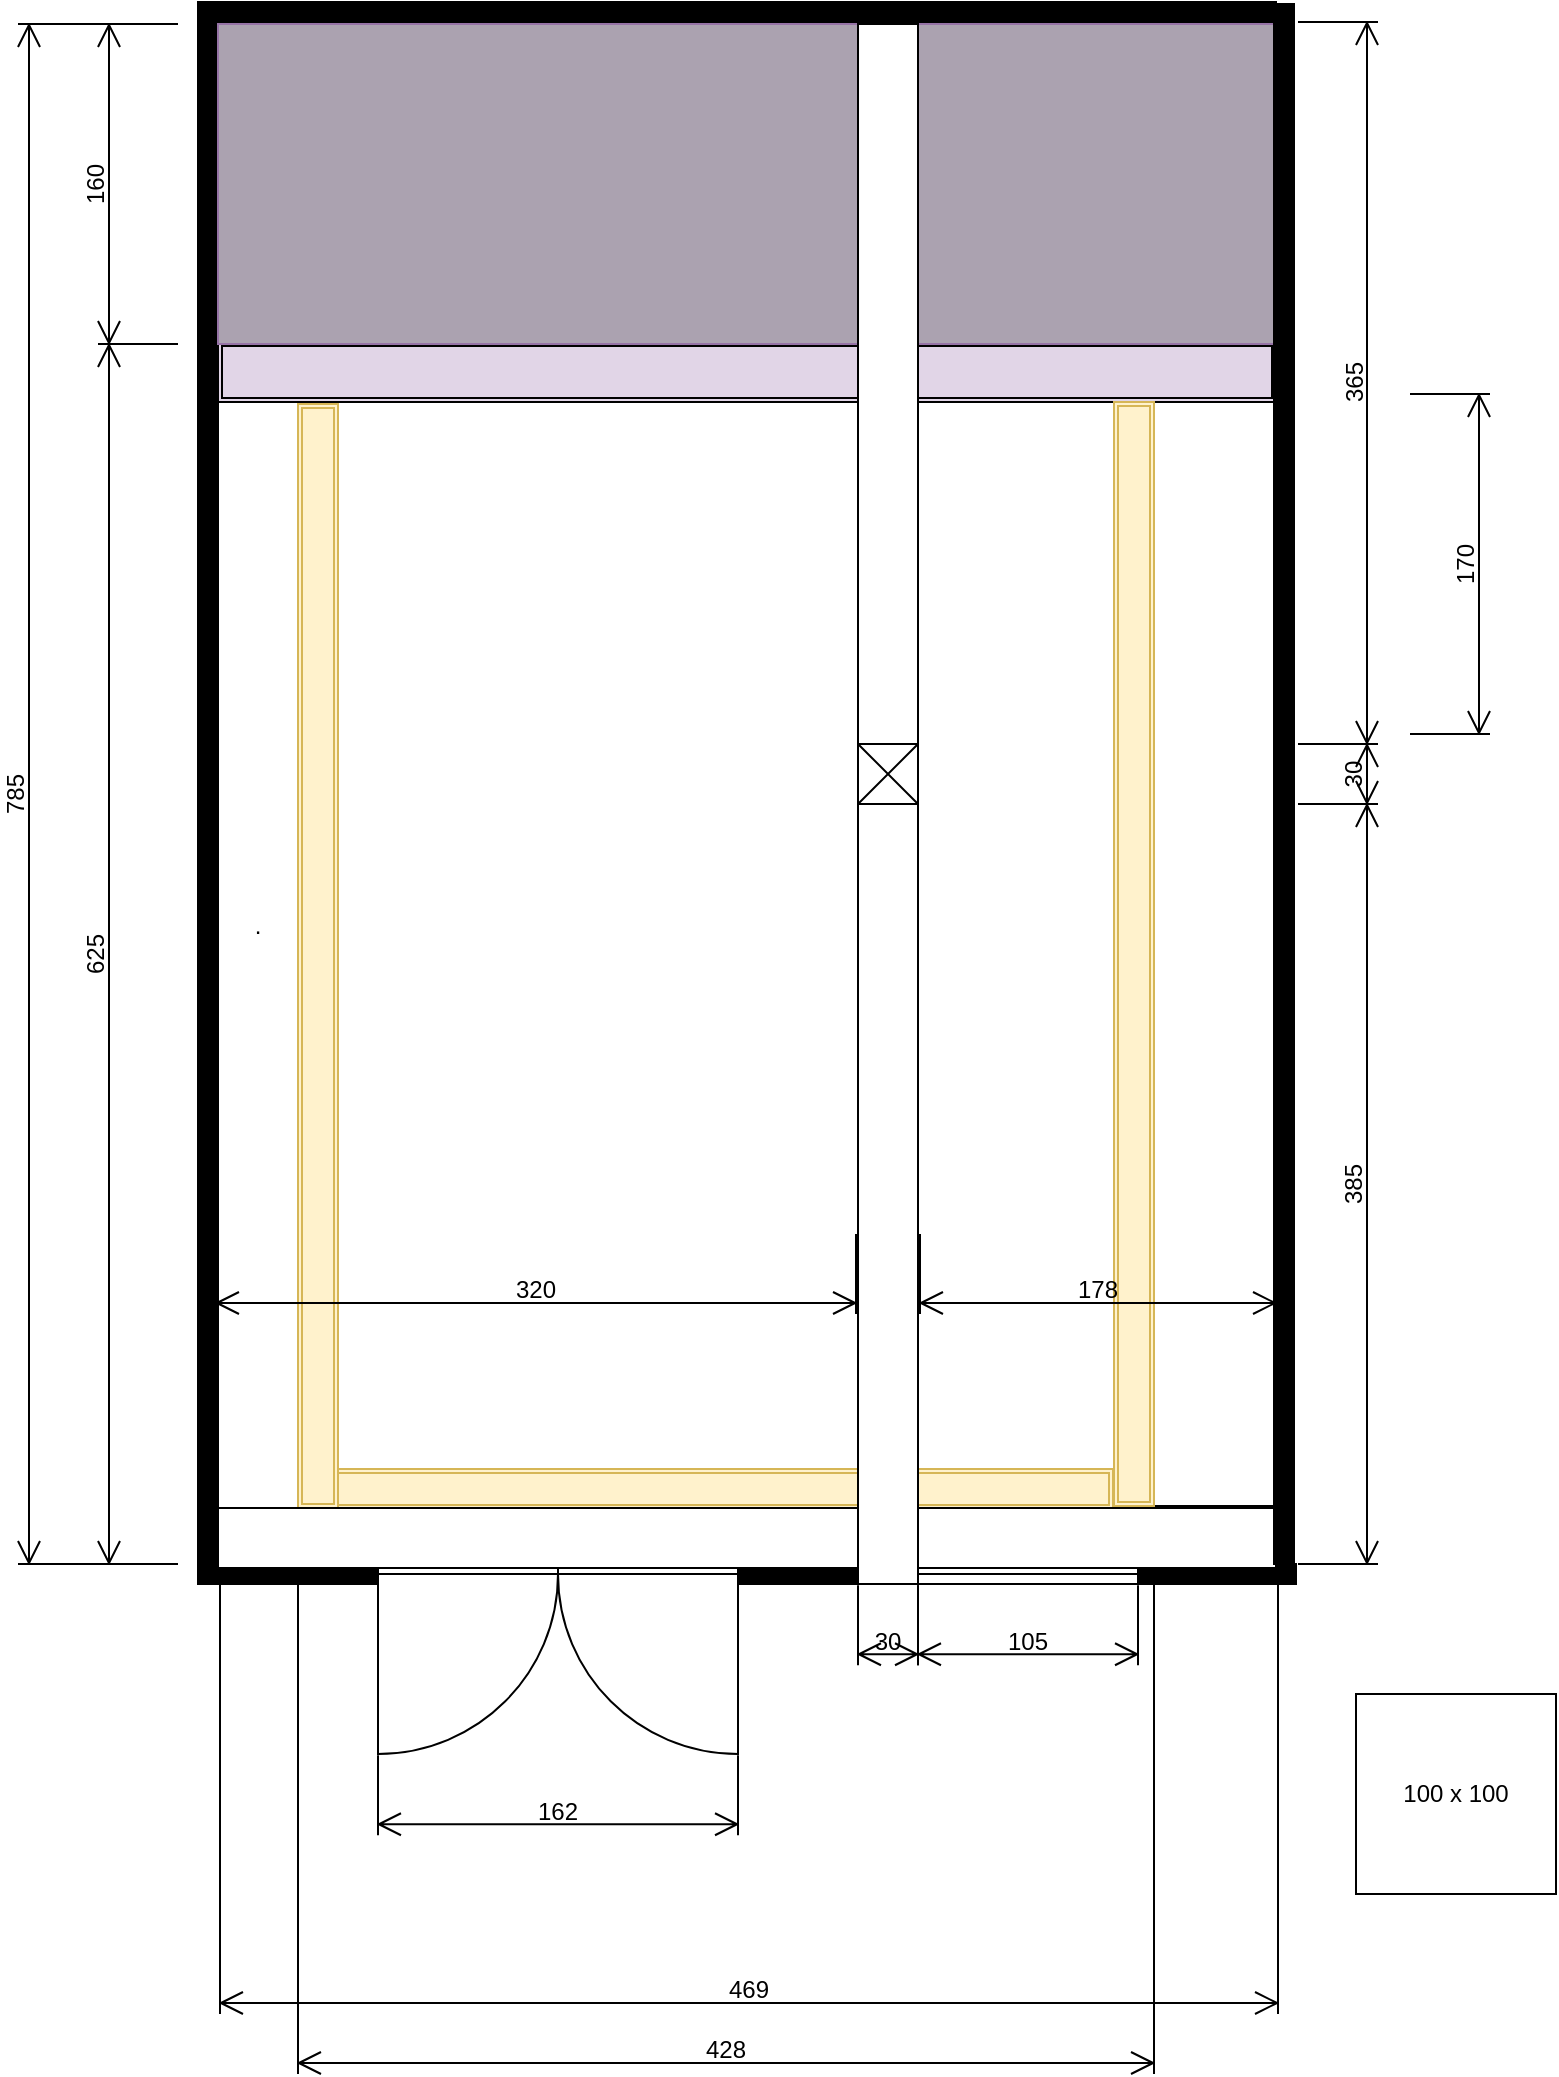 <mxfile version="22.1.3" type="github">
  <diagram name="Page-1" id="38b20595-45e3-9b7f-d5ca-b57f44c5b66d">
    <mxGraphModel dx="1420" dy="842" grid="1" gridSize="10" guides="1" tooltips="1" connect="1" arrows="1" fold="1" page="1" pageScale="1" pageWidth="1169" pageHeight="827" background="none" math="0" shadow="0">
      <root>
        <mxCell id="0" />
        <mxCell id="1" parent="0" />
        <mxCell id="TsbVZWLCHMpgHzYCDe0R-3" value="" style="rounded=0;whiteSpace=wrap;html=1;" parent="1" vertex="1">
          <mxGeometry x="579" y="384" width="60" height="582" as="geometry" />
        </mxCell>
        <mxCell id="TsbVZWLCHMpgHzYCDe0R-2" value="." style="rounded=0;whiteSpace=wrap;html=1;" parent="1" vertex="1">
          <mxGeometry x="111" y="385" width="40" height="582" as="geometry" />
        </mxCell>
        <mxCell id="DVu48KI71VsZCIkEHZR0-23" value="" style="shape=ext;double=1;rounded=0;whiteSpace=wrap;html=1;fillColor=#E1D5E7;" parent="1" vertex="1">
          <mxGeometry x="111" y="384" width="529" height="30" as="geometry" />
        </mxCell>
        <mxCell id="DVu48KI71VsZCIkEHZR0-2" value="" style="verticalLabelPosition=bottom;html=1;verticalAlign=top;align=center;shape=mxgraph.floorplan.wall;fillColor=strokeColor;direction=south;" parent="1" vertex="1">
          <mxGeometry x="101" y="225" width="10" height="780" as="geometry" />
        </mxCell>
        <mxCell id="DVu48KI71VsZCIkEHZR0-3" value="" style="rounded=0;whiteSpace=wrap;html=1;fillColor=#ABA2B0;strokeColor=#9673a6;" parent="1" vertex="1">
          <mxGeometry x="111" y="225" width="320" height="160" as="geometry" />
        </mxCell>
        <mxCell id="DVu48KI71VsZCIkEHZR0-5" value="" style="rounded=0;whiteSpace=wrap;html=1;fillColor=#ABA2B0;strokeColor=#9673a6;" parent="1" vertex="1">
          <mxGeometry x="461" y="225" width="179" height="160" as="geometry" />
        </mxCell>
        <mxCell id="DVu48KI71VsZCIkEHZR0-9" value="" style="verticalLabelPosition=bottom;html=1;verticalAlign=top;align=center;shape=mxgraph.floorplan.wall;fillColor=strokeColor;" parent="1" vertex="1">
          <mxGeometry x="111" y="995" width="80" height="10" as="geometry" />
        </mxCell>
        <mxCell id="DVu48KI71VsZCIkEHZR0-10" value="" style="verticalLabelPosition=bottom;html=1;verticalAlign=top;align=center;shape=mxgraph.floorplan.wall;fillColor=strokeColor;" parent="1" vertex="1">
          <mxGeometry x="371" y="995" width="60" height="10" as="geometry" />
        </mxCell>
        <mxCell id="DVu48KI71VsZCIkEHZR0-14" value="" style="verticalLabelPosition=bottom;html=1;verticalAlign=top;align=center;shape=mxgraph.floorplan.wall;fillColor=strokeColor;" parent="1" vertex="1">
          <mxGeometry x="571" y="995" width="79" height="10" as="geometry" />
        </mxCell>
        <mxCell id="DVu48KI71VsZCIkEHZR0-15" value="" style="verticalLabelPosition=bottom;html=1;verticalAlign=top;align=center;shape=mxgraph.floorplan.doorDouble;aspect=fixed;" parent="1" vertex="1">
          <mxGeometry x="191" y="995" width="180" height="95.63" as="geometry" />
        </mxCell>
        <mxCell id="DVu48KI71VsZCIkEHZR0-16" value="" style="verticalLabelPosition=bottom;html=1;verticalAlign=top;align=center;shape=mxgraph.floorplan.window;" parent="1" vertex="1">
          <mxGeometry x="461" y="995" width="110" height="10" as="geometry" />
        </mxCell>
        <mxCell id="DVu48KI71VsZCIkEHZR0-18" value="&lt;div&gt;625&lt;/div&gt;" style="shape=dimension;direction=south;whiteSpace=wrap;html=1;align=center;points=[];verticalAlign=top;labelBackgroundColor=none;horizontal=0;spacingTop=-15;" parent="1" vertex="1">
          <mxGeometry x="51" y="385" width="40" height="610" as="geometry" />
        </mxCell>
        <mxCell id="DVu48KI71VsZCIkEHZR0-19" value="&lt;div&gt;160&lt;/div&gt;" style="shape=dimension;direction=south;whiteSpace=wrap;html=1;align=center;points=[];verticalAlign=top;labelBackgroundColor=none;horizontal=0;spacingTop=-15;" parent="1" vertex="1">
          <mxGeometry x="51" y="225" width="40" height="160" as="geometry" />
        </mxCell>
        <mxCell id="DVu48KI71VsZCIkEHZR0-26" value="" style="shape=ext;double=1;rounded=0;whiteSpace=wrap;html=1;fillColor=#fff2cc;strokeColor=#d6b656;rotation=90;" parent="1" vertex="1">
          <mxGeometry x="351" y="760" width="20" height="395" as="geometry" />
        </mxCell>
        <mxCell id="0tehll-YJkzTE9BKKPZJ-1" value="&lt;div&gt;785&lt;/div&gt;" style="shape=dimension;direction=south;whiteSpace=wrap;html=1;align=center;points=[];verticalAlign=top;labelBackgroundColor=none;horizontal=0;spacingTop=-15;" parent="1" vertex="1">
          <mxGeometry x="11" y="225" width="40" height="770" as="geometry" />
        </mxCell>
        <mxCell id="0tehll-YJkzTE9BKKPZJ-7" value="385" style="shape=dimension;direction=north;whiteSpace=wrap;html=1;align=center;points=[];verticalAlign=bottom;labelBackgroundColor=none;horizontal=0;spacingBottom=3;" parent="1" vertex="1">
          <mxGeometry x="651" y="615" width="40" height="380" as="geometry" />
        </mxCell>
        <mxCell id="0tehll-YJkzTE9BKKPZJ-8" value="365" style="shape=dimension;direction=north;whiteSpace=wrap;html=1;align=center;points=[];verticalAlign=bottom;labelBackgroundColor=none;horizontal=0;spacingBottom=3;" parent="1" vertex="1">
          <mxGeometry x="651" y="224" width="40" height="361" as="geometry" />
        </mxCell>
        <mxCell id="0tehll-YJkzTE9BKKPZJ-10" value="30" style="shape=dimension;direction=north;whiteSpace=wrap;html=1;align=center;points=[];verticalAlign=bottom;labelBackgroundColor=none;horizontal=0;spacingBottom=3;" parent="1" vertex="1">
          <mxGeometry x="651" y="585" width="40" height="30" as="geometry" />
        </mxCell>
        <mxCell id="0tehll-YJkzTE9BKKPZJ-23" value="162" style="shape=dimension;whiteSpace=wrap;html=1;align=center;points=[];verticalAlign=bottom;spacingBottom=3;labelBackgroundColor=none;" parent="1" vertex="1">
          <mxGeometry x="191" y="1090.63" width="180" height="40" as="geometry" />
        </mxCell>
        <mxCell id="0tehll-YJkzTE9BKKPZJ-25" value="30" style="shape=dimension;whiteSpace=wrap;html=1;align=center;points=[];verticalAlign=bottom;spacingBottom=3;labelBackgroundColor=none;" parent="1" vertex="1">
          <mxGeometry x="431" y="1005.63" width="30" height="40" as="geometry" />
        </mxCell>
        <mxCell id="0tehll-YJkzTE9BKKPZJ-28" value="105" style="shape=dimension;whiteSpace=wrap;html=1;align=center;points=[];verticalAlign=bottom;spacingBottom=3;labelBackgroundColor=none;" parent="1" vertex="1">
          <mxGeometry x="461" y="1005.63" width="110" height="40" as="geometry" />
        </mxCell>
        <mxCell id="eFpMKWNqUsYMdCkD_3AN-1" value="" style="verticalLabelPosition=bottom;html=1;verticalAlign=top;align=center;shape=mxgraph.floorplan.wall;fillColor=strokeColor;" parent="1" vertex="1">
          <mxGeometry x="101" y="214" width="539" height="10" as="geometry" />
        </mxCell>
        <mxCell id="TsbVZWLCHMpgHzYCDe0R-5" value="" style="shape=ext;double=1;rounded=0;whiteSpace=wrap;html=1;fillColor=#fff2cc;strokeColor=#d6b656;" parent="1" vertex="1">
          <mxGeometry x="151" y="415" width="20" height="552" as="geometry" />
        </mxCell>
        <mxCell id="YB5uR9vpvqkbk3jJzjW0-1" value="469" style="shape=dimension;whiteSpace=wrap;html=1;align=center;points=[];verticalAlign=bottom;spacingBottom=3;labelBackgroundColor=none;" parent="1" vertex="1">
          <mxGeometry x="112" y="1000" width="529" height="220" as="geometry" />
        </mxCell>
        <mxCell id="YB5uR9vpvqkbk3jJzjW0-2" value="&lt;div&gt;428&lt;/div&gt;" style="shape=dimension;whiteSpace=wrap;html=1;align=center;points=[];verticalAlign=bottom;spacingBottom=3;labelBackgroundColor=none;" parent="1" vertex="1">
          <mxGeometry x="151" y="1000" width="428" height="250" as="geometry" />
        </mxCell>
        <mxCell id="YB5uR9vpvqkbk3jJzjW0-3" value="170" style="shape=dimension;direction=north;whiteSpace=wrap;html=1;align=center;points=[];verticalAlign=bottom;labelBackgroundColor=none;horizontal=0;spacingBottom=3;" parent="1" vertex="1">
          <mxGeometry x="707" y="410" width="40" height="170" as="geometry" />
        </mxCell>
        <mxCell id="TMKfyWYBed0tjWIc__7z-1" value="" style="shape=ext;double=1;rounded=0;whiteSpace=wrap;html=1;fillColor=#fff2cc;strokeColor=#d6b656;" parent="1" vertex="1">
          <mxGeometry x="559" y="414" width="20" height="552" as="geometry" />
        </mxCell>
        <mxCell id="TMKfyWYBed0tjWIc__7z-2" value="" style="rounded=0;whiteSpace=wrap;html=1;" parent="1" vertex="1">
          <mxGeometry x="111" y="967" width="529" height="30" as="geometry" />
        </mxCell>
        <mxCell id="TMKfyWYBed0tjWIc__7z-3" value="" style="verticalLabelPosition=bottom;html=1;verticalAlign=top;align=center;shape=mxgraph.floorplan.wall;fillColor=strokeColor;direction=south;" parent="1" vertex="1">
          <mxGeometry x="639" y="215" width="10" height="780" as="geometry" />
        </mxCell>
        <mxCell id="DVu48KI71VsZCIkEHZR0-4" value="" style="rounded=0;whiteSpace=wrap;html=1;" parent="1" vertex="1">
          <mxGeometry x="431" y="225" width="30" height="780" as="geometry" />
        </mxCell>
        <mxCell id="0tehll-YJkzTE9BKKPZJ-6" value="" style="verticalLabelPosition=bottom;html=1;verticalAlign=top;align=center;shape=mxgraph.floorplan.elevator;" parent="1" vertex="1">
          <mxGeometry x="431" y="585" width="30" height="30" as="geometry" />
        </mxCell>
        <mxCell id="Zq2K_L4vLH39rdVI6VPH-1" value="100 x 100" style="whiteSpace=wrap;html=1;aspect=fixed;" parent="1" vertex="1">
          <mxGeometry x="680" y="1060" width="100" height="100" as="geometry" />
        </mxCell>
        <mxCell id="rbq0VsLzCUZ6LGOMdYn2-1" value="320" style="shape=dimension;whiteSpace=wrap;html=1;align=center;points=[];verticalAlign=bottom;spacingBottom=3;labelBackgroundColor=none;" vertex="1" parent="1">
          <mxGeometry x="110" y="830" width="320" height="40" as="geometry" />
        </mxCell>
        <mxCell id="rbq0VsLzCUZ6LGOMdYn2-2" value="178" style="shape=dimension;whiteSpace=wrap;html=1;align=center;points=[];verticalAlign=bottom;spacingBottom=3;labelBackgroundColor=none;" vertex="1" parent="1">
          <mxGeometry x="462" y="830" width="178" height="40" as="geometry" />
        </mxCell>
      </root>
    </mxGraphModel>
  </diagram>
</mxfile>
